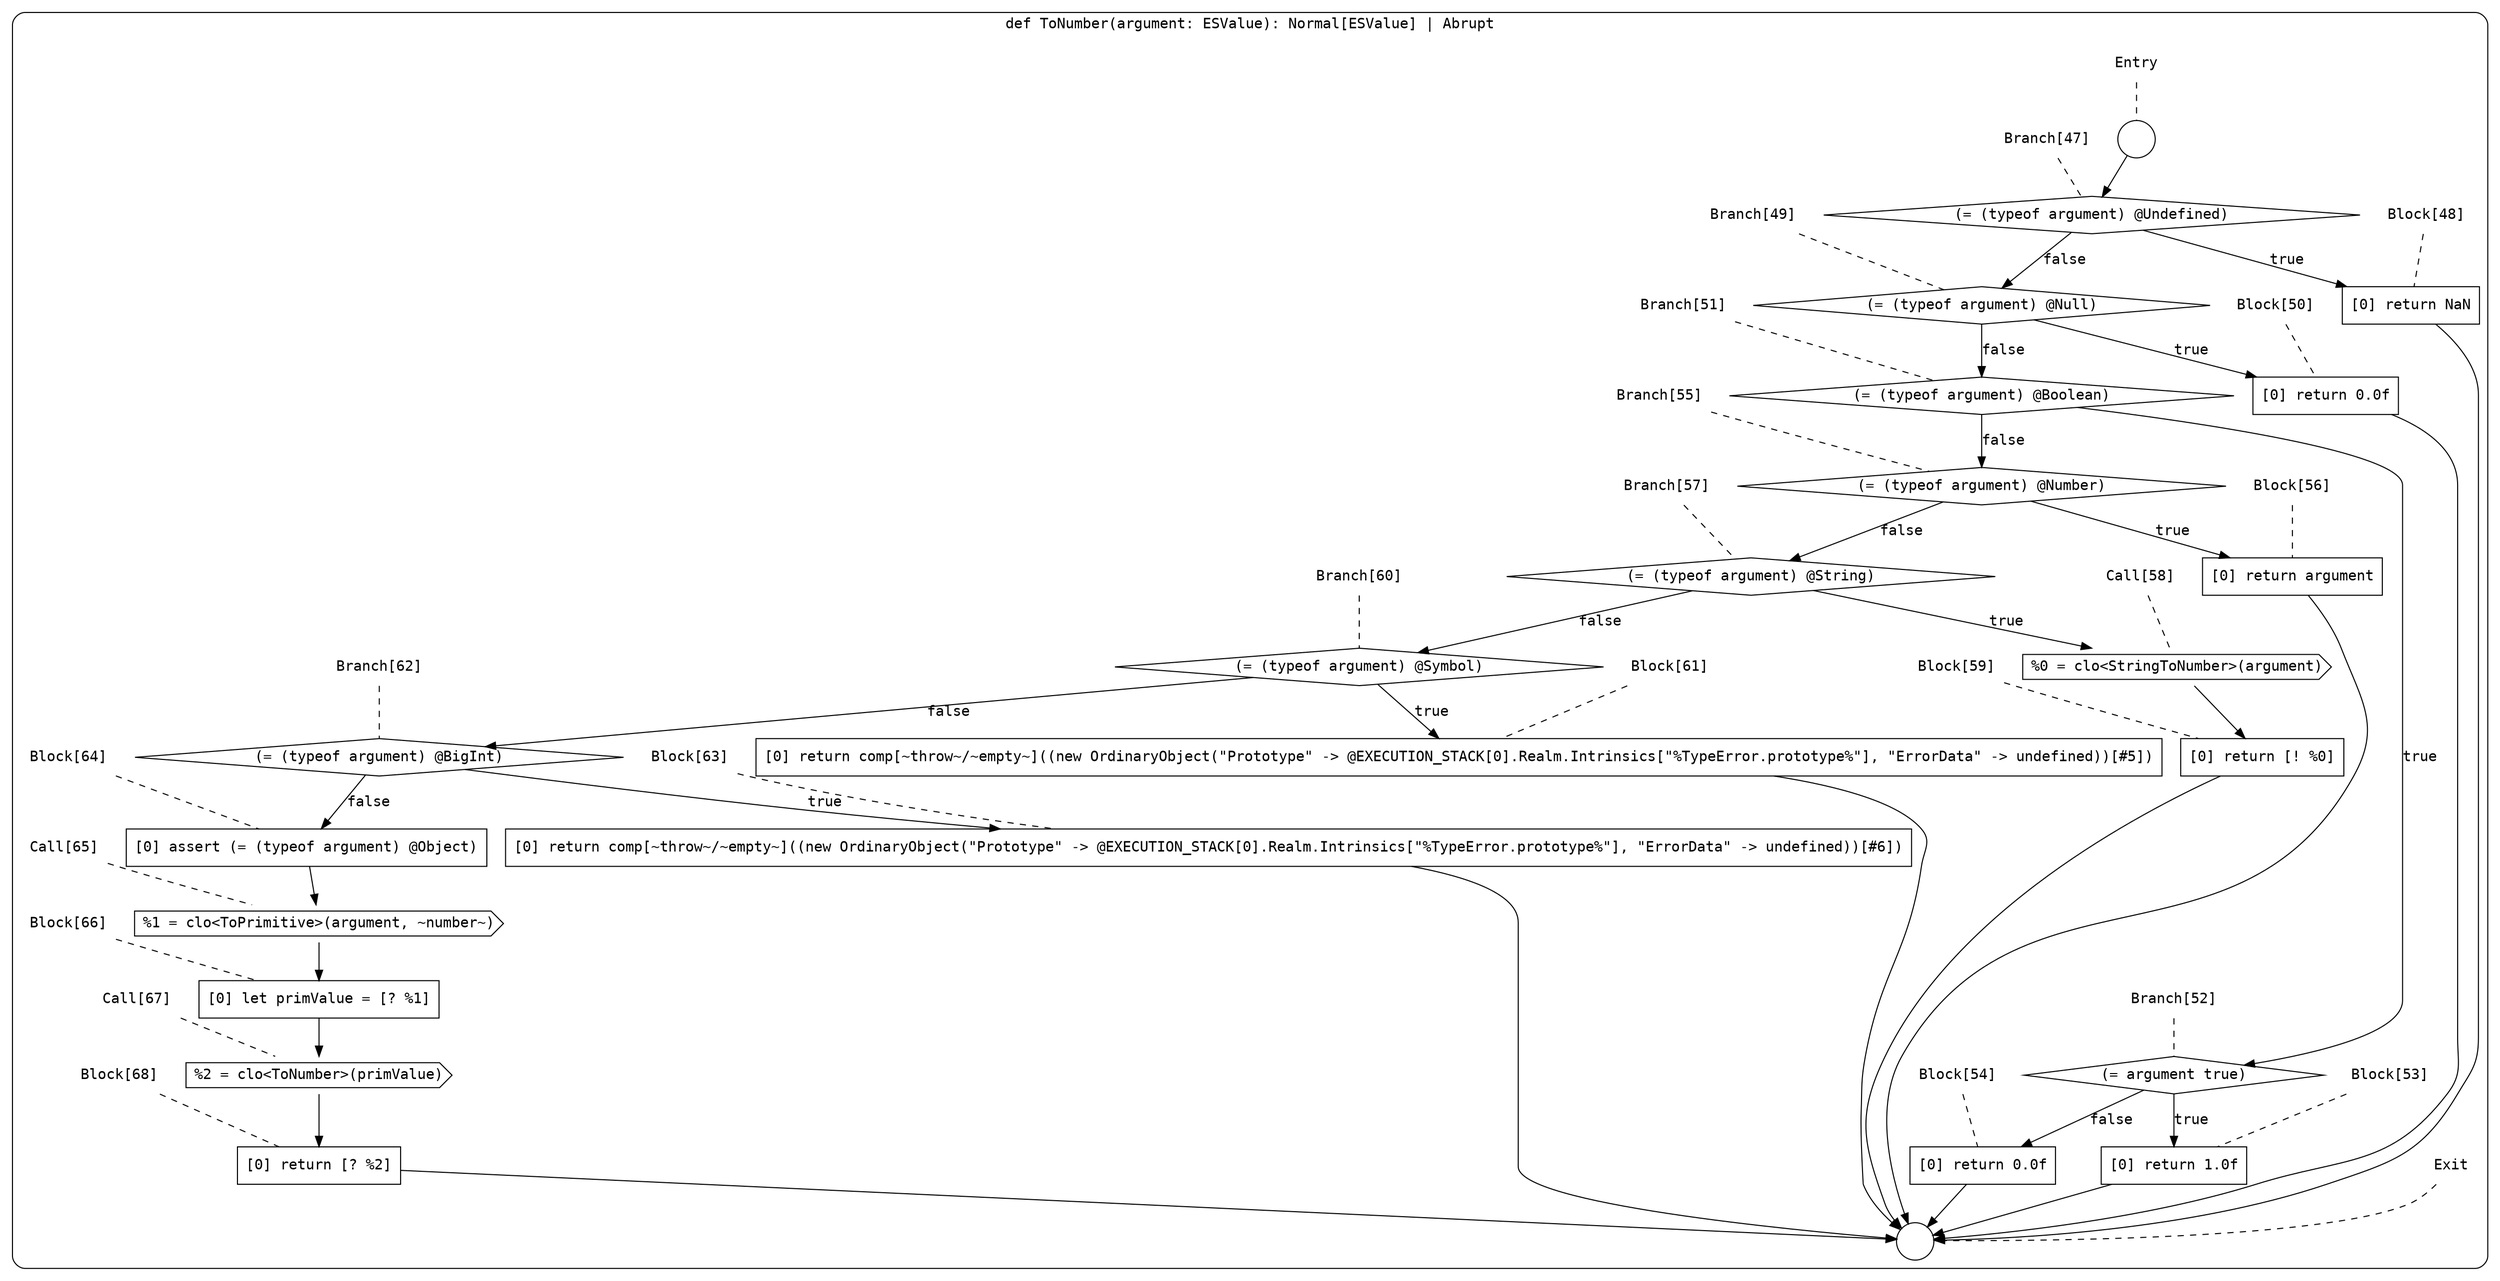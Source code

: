 digraph {
  graph [fontname = "Consolas"]
  node [fontname = "Consolas"]
  edge [fontname = "Consolas"]
  subgraph cluster8 {
    label = "def ToNumber(argument: ESValue): Normal[ESValue] | Abrupt"
    style = rounded
    cluster8_entry_name [shape=none, label=<<font color="black">Entry</font>>]
    cluster8_entry_name -> cluster8_entry [arrowhead=none, color="black", style=dashed]
    cluster8_entry [shape=circle label=" " color="black" fillcolor="white" style=filled]
    cluster8_entry -> node47 [color="black"]
    cluster8_exit_name [shape=none, label=<<font color="black">Exit</font>>]
    cluster8_exit_name -> cluster8_exit [arrowhead=none, color="black", style=dashed]
    cluster8_exit [shape=circle label=" " color="black" fillcolor="white" style=filled]
    node47_name [shape=none, label=<<font color="black">Branch[47]</font>>]
    node47_name -> node47 [arrowhead=none, color="black", style=dashed]
    node47 [shape=diamond, label=<<font color="black">(= (typeof argument) @Undefined)</font>> color="black" fillcolor="white", style=filled]
    node47 -> node48 [label=<<font color="black">true</font>> color="black"]
    node47 -> node49 [label=<<font color="black">false</font>> color="black"]
    node48_name [shape=none, label=<<font color="black">Block[48]</font>>]
    node48_name -> node48 [arrowhead=none, color="black", style=dashed]
    node48 [shape=box, label=<<font color="black">[0] return NaN<BR ALIGN="LEFT"/></font>> color="black" fillcolor="white", style=filled]
    node48 -> cluster8_exit [color="black"]
    node49_name [shape=none, label=<<font color="black">Branch[49]</font>>]
    node49_name -> node49 [arrowhead=none, color="black", style=dashed]
    node49 [shape=diamond, label=<<font color="black">(= (typeof argument) @Null)</font>> color="black" fillcolor="white", style=filled]
    node49 -> node50 [label=<<font color="black">true</font>> color="black"]
    node49 -> node51 [label=<<font color="black">false</font>> color="black"]
    node50_name [shape=none, label=<<font color="black">Block[50]</font>>]
    node50_name -> node50 [arrowhead=none, color="black", style=dashed]
    node50 [shape=box, label=<<font color="black">[0] return 0.0f<BR ALIGN="LEFT"/></font>> color="black" fillcolor="white", style=filled]
    node50 -> cluster8_exit [color="black"]
    node51_name [shape=none, label=<<font color="black">Branch[51]</font>>]
    node51_name -> node51 [arrowhead=none, color="black", style=dashed]
    node51 [shape=diamond, label=<<font color="black">(= (typeof argument) @Boolean)</font>> color="black" fillcolor="white", style=filled]
    node51 -> node52 [label=<<font color="black">true</font>> color="black"]
    node51 -> node55 [label=<<font color="black">false</font>> color="black"]
    node52_name [shape=none, label=<<font color="black">Branch[52]</font>>]
    node52_name -> node52 [arrowhead=none, color="black", style=dashed]
    node52 [shape=diamond, label=<<font color="black">(= argument true)</font>> color="black" fillcolor="white", style=filled]
    node52 -> node53 [label=<<font color="black">true</font>> color="black"]
    node52 -> node54 [label=<<font color="black">false</font>> color="black"]
    node55_name [shape=none, label=<<font color="black">Branch[55]</font>>]
    node55_name -> node55 [arrowhead=none, color="black", style=dashed]
    node55 [shape=diamond, label=<<font color="black">(= (typeof argument) @Number)</font>> color="black" fillcolor="white", style=filled]
    node55 -> node56 [label=<<font color="black">true</font>> color="black"]
    node55 -> node57 [label=<<font color="black">false</font>> color="black"]
    node53_name [shape=none, label=<<font color="black">Block[53]</font>>]
    node53_name -> node53 [arrowhead=none, color="black", style=dashed]
    node53 [shape=box, label=<<font color="black">[0] return 1.0f<BR ALIGN="LEFT"/></font>> color="black" fillcolor="white", style=filled]
    node53 -> cluster8_exit [color="black"]
    node54_name [shape=none, label=<<font color="black">Block[54]</font>>]
    node54_name -> node54 [arrowhead=none, color="black", style=dashed]
    node54 [shape=box, label=<<font color="black">[0] return 0.0f<BR ALIGN="LEFT"/></font>> color="black" fillcolor="white", style=filled]
    node54 -> cluster8_exit [color="black"]
    node56_name [shape=none, label=<<font color="black">Block[56]</font>>]
    node56_name -> node56 [arrowhead=none, color="black", style=dashed]
    node56 [shape=box, label=<<font color="black">[0] return argument<BR ALIGN="LEFT"/></font>> color="black" fillcolor="white", style=filled]
    node56 -> cluster8_exit [color="black"]
    node57_name [shape=none, label=<<font color="black">Branch[57]</font>>]
    node57_name -> node57 [arrowhead=none, color="black", style=dashed]
    node57 [shape=diamond, label=<<font color="black">(= (typeof argument) @String)</font>> color="black" fillcolor="white", style=filled]
    node57 -> node58 [label=<<font color="black">true</font>> color="black"]
    node57 -> node60 [label=<<font color="black">false</font>> color="black"]
    node58_name [shape=none, label=<<font color="black">Call[58]</font>>]
    node58_name -> node58 [arrowhead=none, color="black", style=dashed]
    node58 [shape=cds, label=<<font color="black">%0 = clo&lt;StringToNumber&gt;(argument)</font>> color="black" fillcolor="white", style=filled]
    node58 -> node59 [color="black"]
    node60_name [shape=none, label=<<font color="black">Branch[60]</font>>]
    node60_name -> node60 [arrowhead=none, color="black", style=dashed]
    node60 [shape=diamond, label=<<font color="black">(= (typeof argument) @Symbol)</font>> color="black" fillcolor="white", style=filled]
    node60 -> node61 [label=<<font color="black">true</font>> color="black"]
    node60 -> node62 [label=<<font color="black">false</font>> color="black"]
    node59_name [shape=none, label=<<font color="black">Block[59]</font>>]
    node59_name -> node59 [arrowhead=none, color="black", style=dashed]
    node59 [shape=box, label=<<font color="black">[0] return [! %0]<BR ALIGN="LEFT"/></font>> color="black" fillcolor="white", style=filled]
    node59 -> cluster8_exit [color="black"]
    node61_name [shape=none, label=<<font color="black">Block[61]</font>>]
    node61_name -> node61 [arrowhead=none, color="black", style=dashed]
    node61 [shape=box, label=<<font color="black">[0] return comp[~throw~/~empty~]((new OrdinaryObject(&quot;Prototype&quot; -&gt; @EXECUTION_STACK[0].Realm.Intrinsics[&quot;%TypeError.prototype%&quot;], &quot;ErrorData&quot; -&gt; undefined))[#5])<BR ALIGN="LEFT"/></font>> color="black" fillcolor="white", style=filled]
    node61 -> cluster8_exit [color="black"]
    node62_name [shape=none, label=<<font color="black">Branch[62]</font>>]
    node62_name -> node62 [arrowhead=none, color="black", style=dashed]
    node62 [shape=diamond, label=<<font color="black">(= (typeof argument) @BigInt)</font>> color="black" fillcolor="white", style=filled]
    node62 -> node63 [label=<<font color="black">true</font>> color="black"]
    node62 -> node64 [label=<<font color="black">false</font>> color="black"]
    node63_name [shape=none, label=<<font color="black">Block[63]</font>>]
    node63_name -> node63 [arrowhead=none, color="black", style=dashed]
    node63 [shape=box, label=<<font color="black">[0] return comp[~throw~/~empty~]((new OrdinaryObject(&quot;Prototype&quot; -&gt; @EXECUTION_STACK[0].Realm.Intrinsics[&quot;%TypeError.prototype%&quot;], &quot;ErrorData&quot; -&gt; undefined))[#6])<BR ALIGN="LEFT"/></font>> color="black" fillcolor="white", style=filled]
    node63 -> cluster8_exit [color="black"]
    node64_name [shape=none, label=<<font color="black">Block[64]</font>>]
    node64_name -> node64 [arrowhead=none, color="black", style=dashed]
    node64 [shape=box, label=<<font color="black">[0] assert (= (typeof argument) @Object)<BR ALIGN="LEFT"/></font>> color="black" fillcolor="white", style=filled]
    node64 -> node65 [color="black"]
    node65_name [shape=none, label=<<font color="black">Call[65]</font>>]
    node65_name -> node65 [arrowhead=none, color="black", style=dashed]
    node65 [shape=cds, label=<<font color="black">%1 = clo&lt;ToPrimitive&gt;(argument, ~number~)</font>> color="black" fillcolor="white", style=filled]
    node65 -> node66 [color="black"]
    node66_name [shape=none, label=<<font color="black">Block[66]</font>>]
    node66_name -> node66 [arrowhead=none, color="black", style=dashed]
    node66 [shape=box, label=<<font color="black">[0] let primValue = [? %1]<BR ALIGN="LEFT"/></font>> color="black" fillcolor="white", style=filled]
    node66 -> node67 [color="black"]
    node67_name [shape=none, label=<<font color="black">Call[67]</font>>]
    node67_name -> node67 [arrowhead=none, color="black", style=dashed]
    node67 [shape=cds, label=<<font color="black">%2 = clo&lt;ToNumber&gt;(primValue)</font>> color="black" fillcolor="white", style=filled]
    node67 -> node68 [color="black"]
    node68_name [shape=none, label=<<font color="black">Block[68]</font>>]
    node68_name -> node68 [arrowhead=none, color="black", style=dashed]
    node68 [shape=box, label=<<font color="black">[0] return [? %2]<BR ALIGN="LEFT"/></font>> color="black" fillcolor="white", style=filled]
    node68 -> cluster8_exit [color="black"]
  }
}